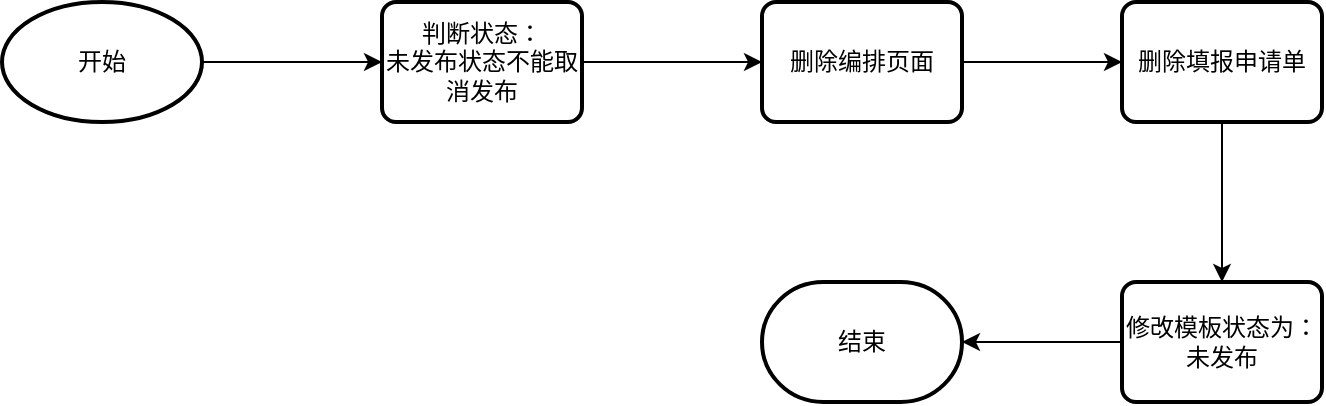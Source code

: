 <mxfile version="20.8.18" type="github">
  <diagram name="第 1 页" id="TbepCwUMdB_krVR1JQfY">
    <mxGraphModel dx="1354" dy="565" grid="1" gridSize="10" guides="1" tooltips="1" connect="1" arrows="1" fold="1" page="1" pageScale="1" pageWidth="827" pageHeight="1169" math="0" shadow="0">
      <root>
        <mxCell id="0" />
        <mxCell id="1" parent="0" />
        <mxCell id="D5Xexh5Yaep0bFIX772I-7" value="" style="edgeStyle=orthogonalEdgeStyle;rounded=0;orthogonalLoop=1;jettySize=auto;html=1;" edge="1" parent="1" source="D5Xexh5Yaep0bFIX772I-1" target="D5Xexh5Yaep0bFIX772I-2">
          <mxGeometry relative="1" as="geometry" />
        </mxCell>
        <mxCell id="D5Xexh5Yaep0bFIX772I-1" value="开始" style="strokeWidth=2;html=1;shape=mxgraph.flowchart.start_1;whiteSpace=wrap;" vertex="1" parent="1">
          <mxGeometry x="100" y="50" width="100" height="60" as="geometry" />
        </mxCell>
        <mxCell id="D5Xexh5Yaep0bFIX772I-8" value="" style="edgeStyle=orthogonalEdgeStyle;rounded=0;orthogonalLoop=1;jettySize=auto;html=1;" edge="1" parent="1" source="D5Xexh5Yaep0bFIX772I-2" target="D5Xexh5Yaep0bFIX772I-3">
          <mxGeometry relative="1" as="geometry" />
        </mxCell>
        <mxCell id="D5Xexh5Yaep0bFIX772I-2" value="判断状态：&lt;br&gt;未发布状态不能取消发布" style="rounded=1;whiteSpace=wrap;html=1;absoluteArcSize=1;arcSize=14;strokeWidth=2;" vertex="1" parent="1">
          <mxGeometry x="290" y="50" width="100" height="60" as="geometry" />
        </mxCell>
        <mxCell id="D5Xexh5Yaep0bFIX772I-9" value="" style="edgeStyle=orthogonalEdgeStyle;rounded=0;orthogonalLoop=1;jettySize=auto;html=1;" edge="1" parent="1" source="D5Xexh5Yaep0bFIX772I-3" target="D5Xexh5Yaep0bFIX772I-4">
          <mxGeometry relative="1" as="geometry" />
        </mxCell>
        <mxCell id="D5Xexh5Yaep0bFIX772I-3" value="删除编排页面" style="rounded=1;whiteSpace=wrap;html=1;absoluteArcSize=1;arcSize=14;strokeWidth=2;" vertex="1" parent="1">
          <mxGeometry x="480" y="50" width="100" height="60" as="geometry" />
        </mxCell>
        <mxCell id="D5Xexh5Yaep0bFIX772I-10" value="" style="edgeStyle=orthogonalEdgeStyle;rounded=0;orthogonalLoop=1;jettySize=auto;html=1;" edge="1" parent="1" source="D5Xexh5Yaep0bFIX772I-4" target="D5Xexh5Yaep0bFIX772I-5">
          <mxGeometry relative="1" as="geometry" />
        </mxCell>
        <mxCell id="D5Xexh5Yaep0bFIX772I-4" value="删除填报申请单" style="rounded=1;whiteSpace=wrap;html=1;absoluteArcSize=1;arcSize=14;strokeWidth=2;" vertex="1" parent="1">
          <mxGeometry x="660" y="50" width="100" height="60" as="geometry" />
        </mxCell>
        <mxCell id="D5Xexh5Yaep0bFIX772I-11" value="" style="edgeStyle=orthogonalEdgeStyle;rounded=0;orthogonalLoop=1;jettySize=auto;html=1;" edge="1" parent="1" source="D5Xexh5Yaep0bFIX772I-5" target="D5Xexh5Yaep0bFIX772I-6">
          <mxGeometry relative="1" as="geometry" />
        </mxCell>
        <mxCell id="D5Xexh5Yaep0bFIX772I-5" value="修改模板状态为：未发布" style="rounded=1;whiteSpace=wrap;html=1;absoluteArcSize=1;arcSize=14;strokeWidth=2;" vertex="1" parent="1">
          <mxGeometry x="660" y="190" width="100" height="60" as="geometry" />
        </mxCell>
        <mxCell id="D5Xexh5Yaep0bFIX772I-6" value="结束" style="strokeWidth=2;html=1;shape=mxgraph.flowchart.terminator;whiteSpace=wrap;" vertex="1" parent="1">
          <mxGeometry x="480" y="190" width="100" height="60" as="geometry" />
        </mxCell>
      </root>
    </mxGraphModel>
  </diagram>
</mxfile>
